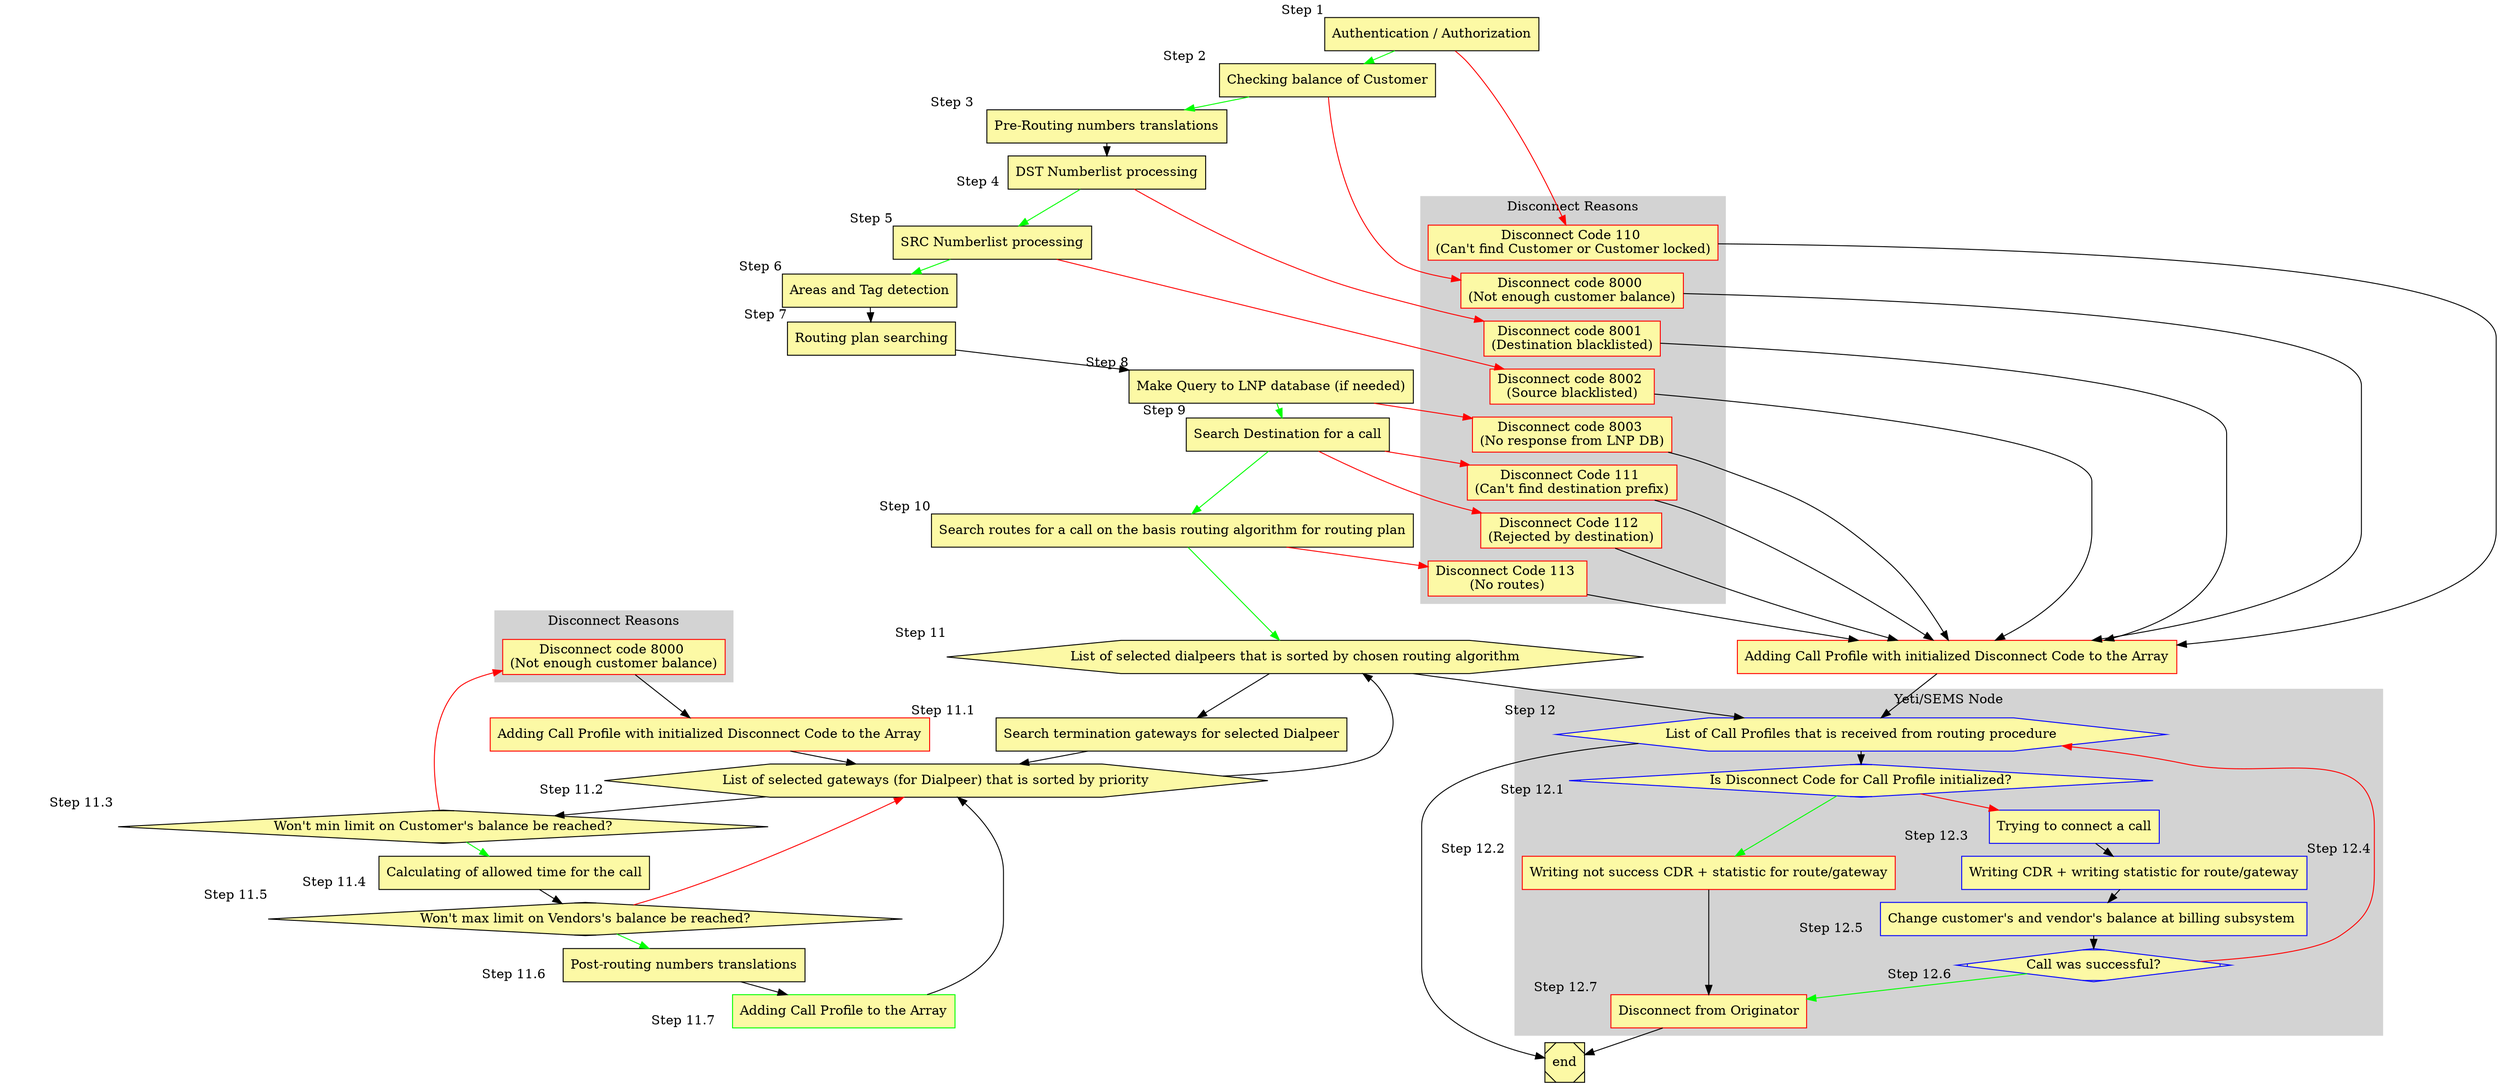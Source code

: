 digraph Routing {

    node [style=filled; fillcolor="#FCF9A5"];
    graph [nodesep=1, ranksep=0.2, mindist=0.5];

    subgraph cluster_DC {
        style=filled;
        color=lightgrey;
        node [style=filled,color=red];

        reason1 [label = "Disconnect Code 110 \n(Can't find Customer or Customer locked)"; shape=box; sides=4 ];
        reason2 [label = "Disconnect code 8000 \n(Not enough customer balance)"; shape=box; sides=4 ];
        reason3 [label = "Disconnect code 8001 \n(Destination blacklisted)"; shape=box; sides=4 ];
        reason4 [label = "Disconnect code 8002 \n(Source blacklisted)"; shape=box; sides=4 ];
        reason5 [label = "Disconnect code 8003 \n(No response from LNP DB)"; shape=box; sides=4 ];
        reason6 [label = "Disconnect Code 111 \n(Can't find destination prefix)"; shape=box; sides=4 ];
        reason7 [label = "Disconnect Code 112 \n(Rejected by destination)"; shape=box; sides=4 ];
        reason8 [label = "Disconnect Code 113 \n(No routes)"; shape=box; sides=4 ];

        reason1->reason2 [style=invis];
        reason2->reason3 [style=invis];
        reason3->reason4 [style=invis];
        reason4->reason5 [style=invis];
        reason5->reason6 [style=invis];
        reason6->reason7 [style=invis];
        reason7->reason8 [style=invis];
        label = "Disconnect Reasons";
    }

    subgraph cluster_DC2 {
        style=filled;
        color=lightgrey;
        node [style=filled,color=red];

        reason9 [label = "Disconnect code 8000 \n(Not enough customer balance)"; shape=box; sides=4 ];

        label = "Disconnect Reasons";
    }

    subgraph cluster_SEMS {
        style=filled;
        color=lightgrey;
        node [style=filled,color=blue];

        block_l0 [label = "List of Call Profiles that is received from routing procedure"; xlabel = "                Step 12"; shape=hexagon];

        block_l1 [label = "Is Disconnect Code for Call Profile initialized?"; xlabel = "           Step 12.1 "; shape=Mdiamond];


        block_l2 [label = "Writing not success CDR + statistic for route/gateway"; xlabel = "Step 12.2    "; shape=box; sides=4; color = red ];

        block_l4 [label = "Disconnect from Originator"; xlabel = "       Step 12.7   "; shape=box; sides=4; color = red ];

        block_l5 [label = "Trying to connect a call"; xlabel = "\nStep 12.3     "; shape=box; sides=4 ];

        block_l6 [label = "Writing CDR + writing statistic for route/gateway"; xlabel = "Step 12.4    "; shape=box; sides=4 ];

        block_l7 [label = "Change customer's and vendor's balance at billing subsystem "; xlabel = "Step 12.5    "; shape=box; sides=4 ];


        block_l8 [label = "Call was successful?"; xlabel = "           Step 12.6 "; shape=Mdiamond];


        block_l0 -> block_l1 [color=black];
        block_l1 -> block_l2 [color=green];
        block_l2 -> block_l4 [color=black];

        block_l1 -> block_l5 [color=red];
        block_l5 -> block_l6 [color=black];
        block_l6 -> block_l7 [color=black];
        block_l7 -> block_l8 [color=black];

        block_l8 -> block_l4 [color=green];
        block_l8 -> block_l0 [color=red];

        label = "Yeti/SEMS Node";
    }

    block_wrong1 [label = "Adding Call Profile with initialized Disconnect Code to the Array"; shape=box; sides=4; color=red];

    block_wrong2 [label = "Adding Call Profile with initialized Disconnect Code to the Array"; shape=box; sides=4; color=red];

    block1 [label = "Authentication / Authorization"; xlabel = "Step 1"; shape=box; sides=4 ];
    block2 [label = "Checking balance of Customer"; xlabel = "Step 2   "; shape=box; sides=4 ];
    block3 [label = "Pre-Routing numbers translations"; xlabel = "Step 3   "; shape=box; sides=4 ];
    block4 [label = "DST Numberlist processing"; xlabel = "Step 4  "; shape=box; sides=4 ];
    block5 [label = "SRC Numberlist processing"; xlabel = "Step 5"; shape=box; sides=4 ];
    block6 [label = "Areas and Tag detection"; xlabel = "Step 6"; shape=box; sides=4 ];
    block7 [label = "Routing plan searching"; xlabel = "Step 7"; shape=box; sides=4 ];
    block8 [label = "Make Query to LNP database (if needed)"; xlabel = "Step 8"; shape=box; sides=4 ];
    block9 [label = "Search Destination for a call"; xlabel = "              Step 9"; shape=box; sides=4 ];
    block10 [label = "Search routes for a call on the basis routing algorithm for routing plan"; xlabel = "           Step 10"; shape=box; sides=4 ];

    block11 [label = "List of selected dialpeers that is sorted by chosen routing algorithm"; xlabel = "                Step 11"; shape=hexagon];

    block12 [label = "Search termination gateways for selected Dialpeer"; xlabel = "Step 11.1     "; shape=box; sides=4 ];

    block13 [label = "List of selected gateways (for Dialpeer) that is sorted by priority"; xlabel = "                Step 11.2"; shape=hexagon];

    block14 [label = "Won't min limit on Customer's balance be reached?"; xlabel = "           Step 11.3 "; shape=Mdiamond];

    block15 [label = "Calculating of allowed time for the call"; xlabel = "Step 11.4   "; shape=box; sides=4 ];

    block16 [label = "Won't max limit on Vendors's balance be reached?"; xlabel = "                 Step 11.5"; shape=Mdiamond];

    block17 [label = "Post-routing numbers translations"; xlabel = "Step 11.6    "; shape=box; sides=4 ];

    block18 [label = "Adding Call Profile to the Array"; xlabel = "Step 11.7    "; shape=box; sides=4; color=green ];




    end [shape=Msquare];

    block1 -> block2 [color=green];
    block1 -> reason1 [color=red];

    block2 -> block3 [color=green];
    block2 -> reason2 [color=red];
    block3 -> block4 [color=black];
    block4 -> block5 [color=green];
    block4 -> reason3 [color=red];
    block5 -> block6 [color=green];
    block5 -> reason4 [color=red];
    block6 -> block7 [color=black];
    block7 -> block8 [color=black];
    block8 -> block9 [color=green];
    block8 -> reason5 [color=red];
    block9 -> block10 [color=green];
    block9 -> reason6 [color=red];
    block9 -> reason7 [color=red];
    block10 -> block11 [color=green];
    block10 -> reason8 [color=red];
    block11 -> block12 [color=black];
    block12 -> block13 [color=black];
    block13 -> block14 [color=black];
    block13 -> block11 [color=black];

    block14 -> reason9 [color=red];
    block14 -> block15 [color=green];
    block15 -> block16 [color=black];
    block16 -> block17 [color=green];
    block16 -> block13 [color=red];
    block17 -> block18 [color=black];
    block18 -> block13 [color=black];


    block11 -> block_l0 [color=black];


    block_l0 -> end [color=black];

    reason1 -> block_wrong1 [color=black];
    reason2 -> block_wrong1 [color=black];
    reason3 -> block_wrong1 [color=black];
    reason4 -> block_wrong1 [color=black];
    reason5 -> block_wrong1 [color=black];
    reason6 -> block_wrong1 [color=black];
    reason7 -> block_wrong1 [color=black];
    reason8 -> block_wrong1 [color=black];

    reason9 -> block_wrong2 [color=black];

    block_wrong1 -> block_l0 [color=black];

    block_wrong2-> block13 [color=black];

    block_l4 -> end [color=black];
}